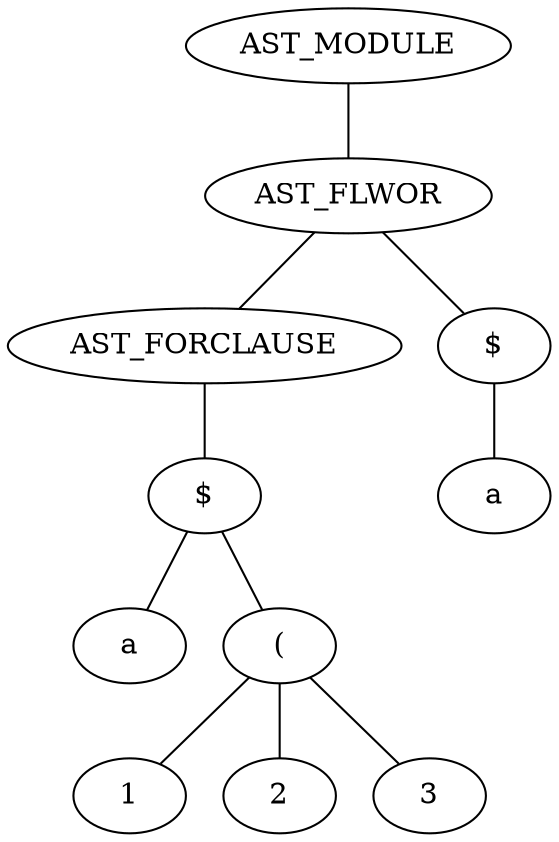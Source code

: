 digraph AST {
edge [color=black, dir=both, weight=1, fontcolor=black, arrowhead=none, arrowtail=none]
NODE40 [label="AST_MODULE"]
NODE41 [label="AST_FLWOR"]
NODE42 [label="AST_FORCLAUSE"]
NODE43 [label="$"]
NODE44 [label="a"]
NODE43 -> NODE44
 NODE45 [label="("]
NODE46 [label="1"]
NODE45 -> NODE46
 NODE47 [label="2"]
NODE45 -> NODE47
 NODE48 [label="3"]
NODE45 -> NODE48
NODE43 -> NODE45
NODE42 -> NODE43
NODE41 -> NODE42
 NODE49 [label="$"]
NODE50 [label="a"]
NODE49 -> NODE50
NODE41 -> NODE49
NODE40 -> NODE41

}
